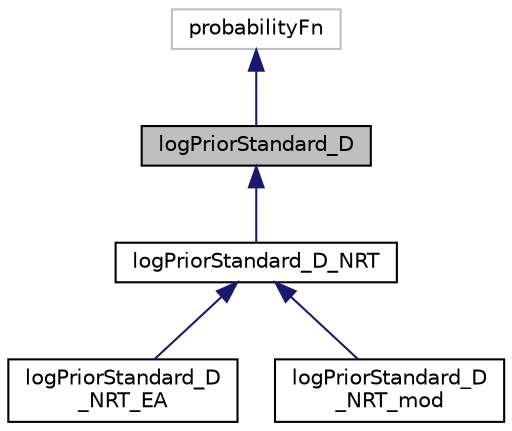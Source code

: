 digraph "logPriorStandard_D"
{
  edge [fontname="Helvetica",fontsize="10",labelfontname="Helvetica",labelfontsize="10"];
  node [fontname="Helvetica",fontsize="10",shape=record];
  Node0 [label="logPriorStandard_D",height=0.2,width=0.4,color="black", fillcolor="grey75", style="filled", fontcolor="black"];
  Node1 -> Node0 [dir="back",color="midnightblue",fontsize="10",style="solid",fontname="Helvetica"];
  Node1 [label="probabilityFn",height=0.2,width=0.4,color="grey75", fillcolor="white", style="filled"];
  Node0 -> Node2 [dir="back",color="midnightblue",fontsize="10",style="solid",fontname="Helvetica"];
  Node2 [label="logPriorStandard_D_NRT",height=0.2,width=0.4,color="black", fillcolor="white", style="filled",URL="$d7/dfb/classlogPriorStandard__D__NRT.html"];
  Node2 -> Node3 [dir="back",color="midnightblue",fontsize="10",style="solid",fontname="Helvetica"];
  Node3 [label="logPriorStandard_D\l_NRT_EA",height=0.2,width=0.4,color="black", fillcolor="white", style="filled",URL="$dc/d25/classlogPriorStandard__D__NRT__EA.html"];
  Node2 -> Node4 [dir="back",color="midnightblue",fontsize="10",style="solid",fontname="Helvetica"];
  Node4 [label="logPriorStandard_D\l_NRT_mod",height=0.2,width=0.4,color="black", fillcolor="white", style="filled",URL="$dd/d4e/classlogPriorStandard__D__NRT__mod.html"];
}

